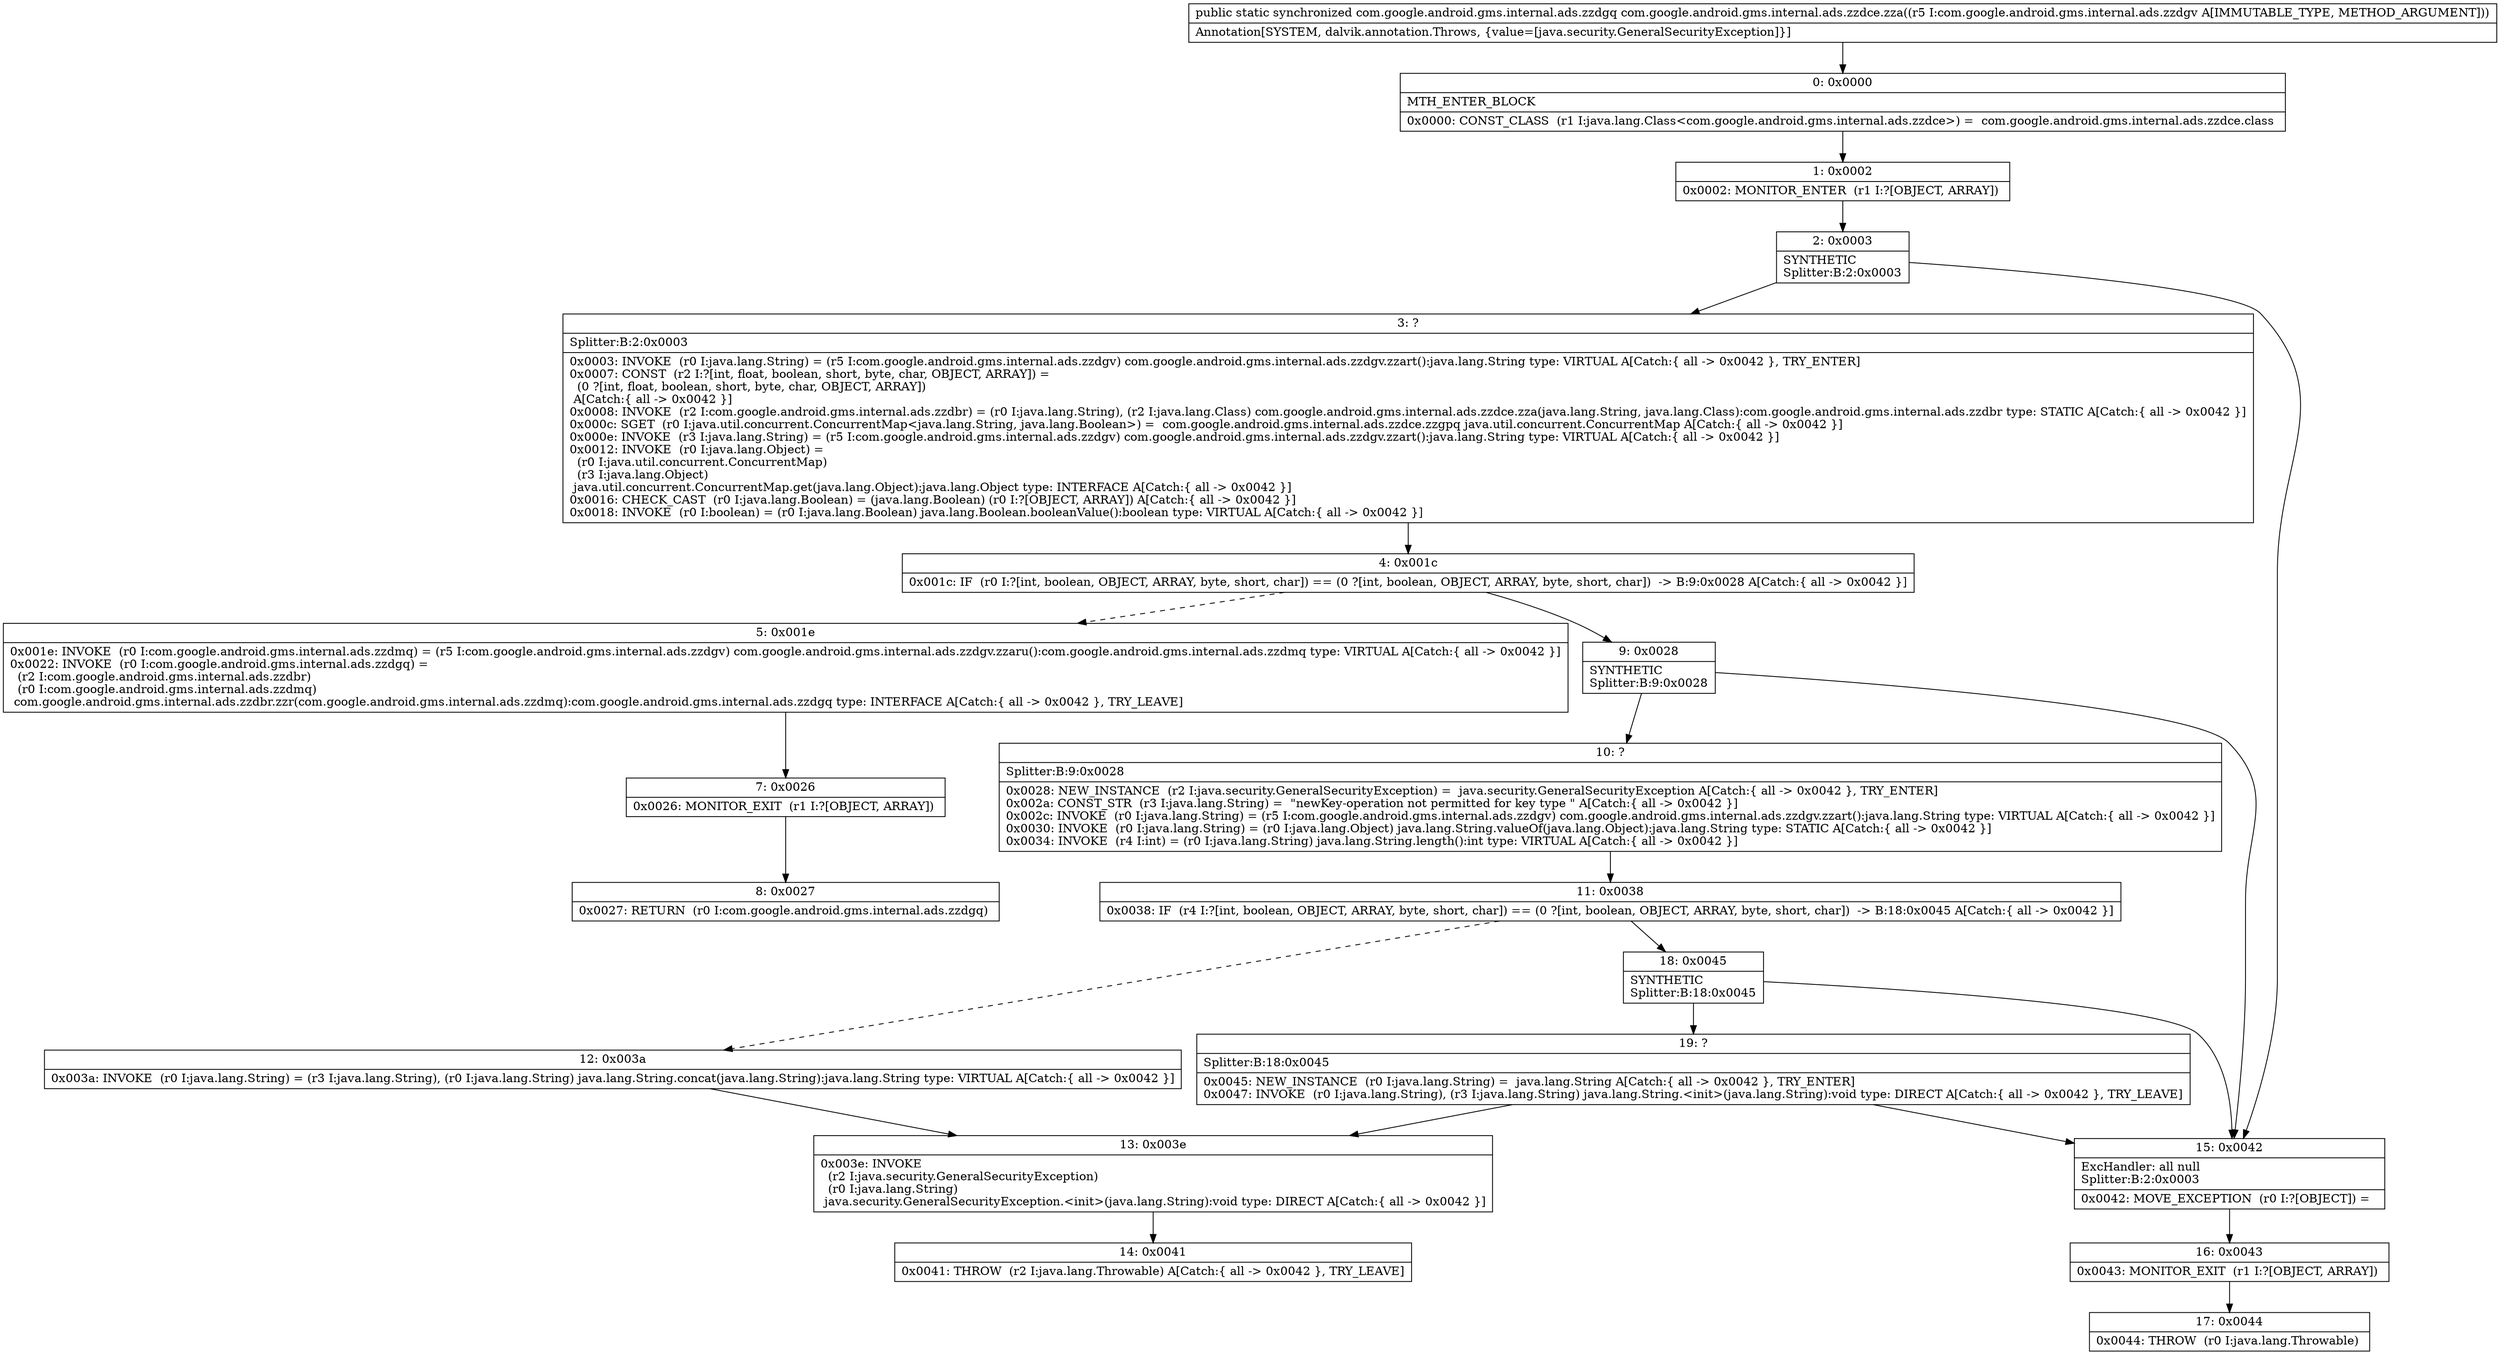 digraph "CFG forcom.google.android.gms.internal.ads.zzdce.zza(Lcom\/google\/android\/gms\/internal\/ads\/zzdgv;)Lcom\/google\/android\/gms\/internal\/ads\/zzdgq;" {
Node_0 [shape=record,label="{0\:\ 0x0000|MTH_ENTER_BLOCK\l|0x0000: CONST_CLASS  (r1 I:java.lang.Class\<com.google.android.gms.internal.ads.zzdce\>) =  com.google.android.gms.internal.ads.zzdce.class \l}"];
Node_1 [shape=record,label="{1\:\ 0x0002|0x0002: MONITOR_ENTER  (r1 I:?[OBJECT, ARRAY]) \l}"];
Node_2 [shape=record,label="{2\:\ 0x0003|SYNTHETIC\lSplitter:B:2:0x0003\l}"];
Node_3 [shape=record,label="{3\:\ ?|Splitter:B:2:0x0003\l|0x0003: INVOKE  (r0 I:java.lang.String) = (r5 I:com.google.android.gms.internal.ads.zzdgv) com.google.android.gms.internal.ads.zzdgv.zzart():java.lang.String type: VIRTUAL A[Catch:\{ all \-\> 0x0042 \}, TRY_ENTER]\l0x0007: CONST  (r2 I:?[int, float, boolean, short, byte, char, OBJECT, ARRAY]) = \l  (0 ?[int, float, boolean, short, byte, char, OBJECT, ARRAY])\l A[Catch:\{ all \-\> 0x0042 \}]\l0x0008: INVOKE  (r2 I:com.google.android.gms.internal.ads.zzdbr) = (r0 I:java.lang.String), (r2 I:java.lang.Class) com.google.android.gms.internal.ads.zzdce.zza(java.lang.String, java.lang.Class):com.google.android.gms.internal.ads.zzdbr type: STATIC A[Catch:\{ all \-\> 0x0042 \}]\l0x000c: SGET  (r0 I:java.util.concurrent.ConcurrentMap\<java.lang.String, java.lang.Boolean\>) =  com.google.android.gms.internal.ads.zzdce.zzgpq java.util.concurrent.ConcurrentMap A[Catch:\{ all \-\> 0x0042 \}]\l0x000e: INVOKE  (r3 I:java.lang.String) = (r5 I:com.google.android.gms.internal.ads.zzdgv) com.google.android.gms.internal.ads.zzdgv.zzart():java.lang.String type: VIRTUAL A[Catch:\{ all \-\> 0x0042 \}]\l0x0012: INVOKE  (r0 I:java.lang.Object) = \l  (r0 I:java.util.concurrent.ConcurrentMap)\l  (r3 I:java.lang.Object)\l java.util.concurrent.ConcurrentMap.get(java.lang.Object):java.lang.Object type: INTERFACE A[Catch:\{ all \-\> 0x0042 \}]\l0x0016: CHECK_CAST  (r0 I:java.lang.Boolean) = (java.lang.Boolean) (r0 I:?[OBJECT, ARRAY]) A[Catch:\{ all \-\> 0x0042 \}]\l0x0018: INVOKE  (r0 I:boolean) = (r0 I:java.lang.Boolean) java.lang.Boolean.booleanValue():boolean type: VIRTUAL A[Catch:\{ all \-\> 0x0042 \}]\l}"];
Node_4 [shape=record,label="{4\:\ 0x001c|0x001c: IF  (r0 I:?[int, boolean, OBJECT, ARRAY, byte, short, char]) == (0 ?[int, boolean, OBJECT, ARRAY, byte, short, char])  \-\> B:9:0x0028 A[Catch:\{ all \-\> 0x0042 \}]\l}"];
Node_5 [shape=record,label="{5\:\ 0x001e|0x001e: INVOKE  (r0 I:com.google.android.gms.internal.ads.zzdmq) = (r5 I:com.google.android.gms.internal.ads.zzdgv) com.google.android.gms.internal.ads.zzdgv.zzaru():com.google.android.gms.internal.ads.zzdmq type: VIRTUAL A[Catch:\{ all \-\> 0x0042 \}]\l0x0022: INVOKE  (r0 I:com.google.android.gms.internal.ads.zzdgq) = \l  (r2 I:com.google.android.gms.internal.ads.zzdbr)\l  (r0 I:com.google.android.gms.internal.ads.zzdmq)\l com.google.android.gms.internal.ads.zzdbr.zzr(com.google.android.gms.internal.ads.zzdmq):com.google.android.gms.internal.ads.zzdgq type: INTERFACE A[Catch:\{ all \-\> 0x0042 \}, TRY_LEAVE]\l}"];
Node_7 [shape=record,label="{7\:\ 0x0026|0x0026: MONITOR_EXIT  (r1 I:?[OBJECT, ARRAY]) \l}"];
Node_8 [shape=record,label="{8\:\ 0x0027|0x0027: RETURN  (r0 I:com.google.android.gms.internal.ads.zzdgq) \l}"];
Node_9 [shape=record,label="{9\:\ 0x0028|SYNTHETIC\lSplitter:B:9:0x0028\l}"];
Node_10 [shape=record,label="{10\:\ ?|Splitter:B:9:0x0028\l|0x0028: NEW_INSTANCE  (r2 I:java.security.GeneralSecurityException) =  java.security.GeneralSecurityException A[Catch:\{ all \-\> 0x0042 \}, TRY_ENTER]\l0x002a: CONST_STR  (r3 I:java.lang.String) =  \"newKey\-operation not permitted for key type \" A[Catch:\{ all \-\> 0x0042 \}]\l0x002c: INVOKE  (r0 I:java.lang.String) = (r5 I:com.google.android.gms.internal.ads.zzdgv) com.google.android.gms.internal.ads.zzdgv.zzart():java.lang.String type: VIRTUAL A[Catch:\{ all \-\> 0x0042 \}]\l0x0030: INVOKE  (r0 I:java.lang.String) = (r0 I:java.lang.Object) java.lang.String.valueOf(java.lang.Object):java.lang.String type: STATIC A[Catch:\{ all \-\> 0x0042 \}]\l0x0034: INVOKE  (r4 I:int) = (r0 I:java.lang.String) java.lang.String.length():int type: VIRTUAL A[Catch:\{ all \-\> 0x0042 \}]\l}"];
Node_11 [shape=record,label="{11\:\ 0x0038|0x0038: IF  (r4 I:?[int, boolean, OBJECT, ARRAY, byte, short, char]) == (0 ?[int, boolean, OBJECT, ARRAY, byte, short, char])  \-\> B:18:0x0045 A[Catch:\{ all \-\> 0x0042 \}]\l}"];
Node_12 [shape=record,label="{12\:\ 0x003a|0x003a: INVOKE  (r0 I:java.lang.String) = (r3 I:java.lang.String), (r0 I:java.lang.String) java.lang.String.concat(java.lang.String):java.lang.String type: VIRTUAL A[Catch:\{ all \-\> 0x0042 \}]\l}"];
Node_13 [shape=record,label="{13\:\ 0x003e|0x003e: INVOKE  \l  (r2 I:java.security.GeneralSecurityException)\l  (r0 I:java.lang.String)\l java.security.GeneralSecurityException.\<init\>(java.lang.String):void type: DIRECT A[Catch:\{ all \-\> 0x0042 \}]\l}"];
Node_14 [shape=record,label="{14\:\ 0x0041|0x0041: THROW  (r2 I:java.lang.Throwable) A[Catch:\{ all \-\> 0x0042 \}, TRY_LEAVE]\l}"];
Node_15 [shape=record,label="{15\:\ 0x0042|ExcHandler: all null\lSplitter:B:2:0x0003\l|0x0042: MOVE_EXCEPTION  (r0 I:?[OBJECT]) =  \l}"];
Node_16 [shape=record,label="{16\:\ 0x0043|0x0043: MONITOR_EXIT  (r1 I:?[OBJECT, ARRAY]) \l}"];
Node_17 [shape=record,label="{17\:\ 0x0044|0x0044: THROW  (r0 I:java.lang.Throwable) \l}"];
Node_18 [shape=record,label="{18\:\ 0x0045|SYNTHETIC\lSplitter:B:18:0x0045\l}"];
Node_19 [shape=record,label="{19\:\ ?|Splitter:B:18:0x0045\l|0x0045: NEW_INSTANCE  (r0 I:java.lang.String) =  java.lang.String A[Catch:\{ all \-\> 0x0042 \}, TRY_ENTER]\l0x0047: INVOKE  (r0 I:java.lang.String), (r3 I:java.lang.String) java.lang.String.\<init\>(java.lang.String):void type: DIRECT A[Catch:\{ all \-\> 0x0042 \}, TRY_LEAVE]\l}"];
MethodNode[shape=record,label="{public static synchronized com.google.android.gms.internal.ads.zzdgq com.google.android.gms.internal.ads.zzdce.zza((r5 I:com.google.android.gms.internal.ads.zzdgv A[IMMUTABLE_TYPE, METHOD_ARGUMENT]))  | Annotation[SYSTEM, dalvik.annotation.Throws, \{value=[java.security.GeneralSecurityException]\}]\l}"];
MethodNode -> Node_0;
Node_0 -> Node_1;
Node_1 -> Node_2;
Node_2 -> Node_3;
Node_2 -> Node_15;
Node_3 -> Node_4;
Node_4 -> Node_5[style=dashed];
Node_4 -> Node_9;
Node_5 -> Node_7;
Node_7 -> Node_8;
Node_9 -> Node_10;
Node_9 -> Node_15;
Node_10 -> Node_11;
Node_11 -> Node_12[style=dashed];
Node_11 -> Node_18;
Node_12 -> Node_13;
Node_13 -> Node_14;
Node_15 -> Node_16;
Node_16 -> Node_17;
Node_18 -> Node_19;
Node_18 -> Node_15;
Node_19 -> Node_15;
Node_19 -> Node_13;
}

